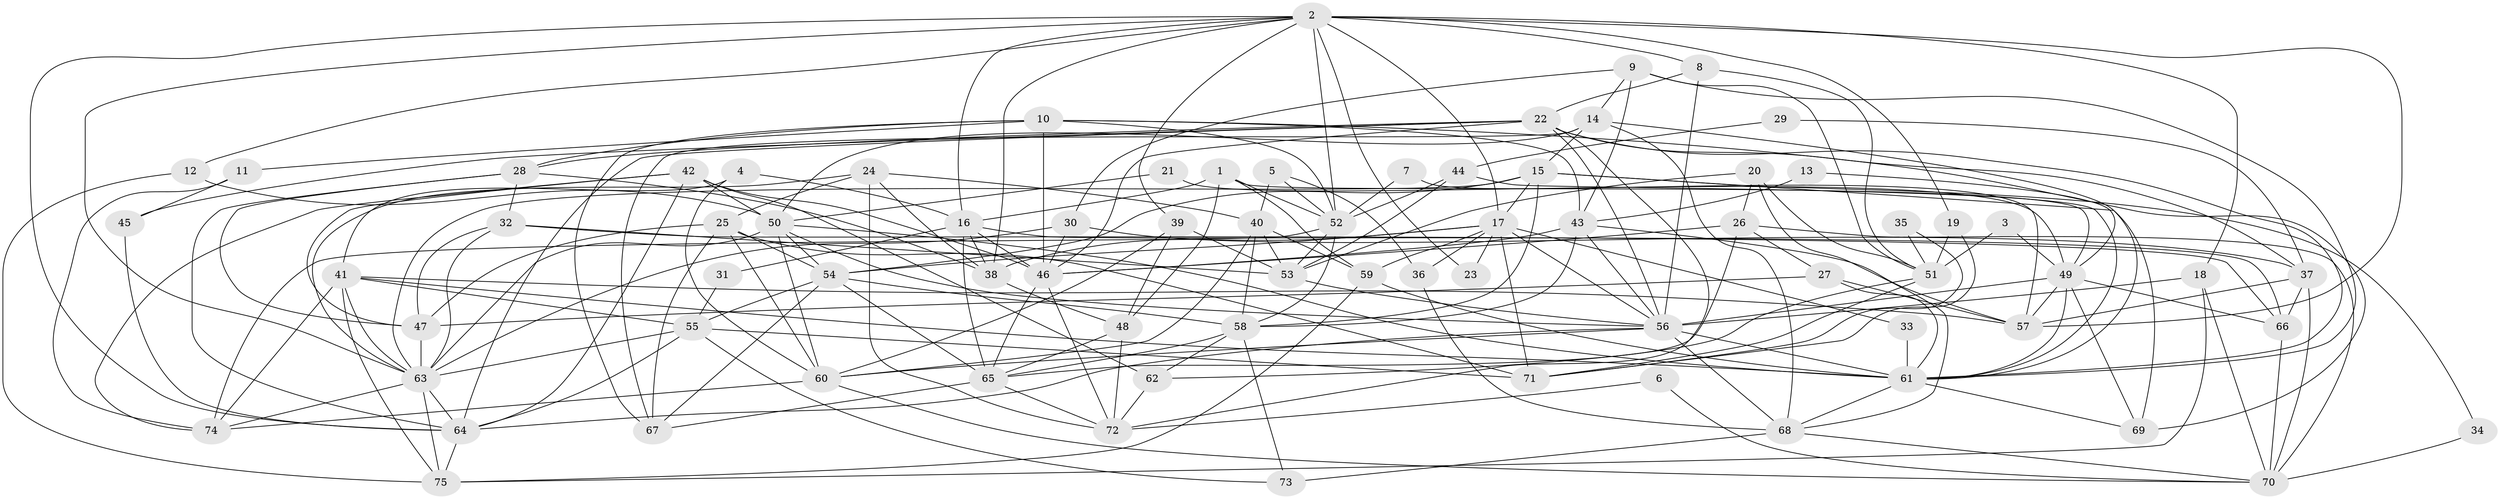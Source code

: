 // original degree distribution, {3: 0.2684563758389262, 6: 0.11409395973154363, 5: 0.2080536912751678, 9: 0.006711409395973154, 4: 0.21476510067114093, 2: 0.15436241610738255, 7: 0.026845637583892617, 8: 0.006711409395973154}
// Generated by graph-tools (version 1.1) at 2025/26/03/09/25 03:26:21]
// undirected, 75 vertices, 213 edges
graph export_dot {
graph [start="1"]
  node [color=gray90,style=filled];
  1;
  2;
  3;
  4;
  5;
  6;
  7;
  8;
  9;
  10;
  11;
  12;
  13;
  14;
  15;
  16;
  17;
  18;
  19;
  20;
  21;
  22;
  23;
  24;
  25;
  26;
  27;
  28;
  29;
  30;
  31;
  32;
  33;
  34;
  35;
  36;
  37;
  38;
  39;
  40;
  41;
  42;
  43;
  44;
  45;
  46;
  47;
  48;
  49;
  50;
  51;
  52;
  53;
  54;
  55;
  56;
  57;
  58;
  59;
  60;
  61;
  62;
  63;
  64;
  65;
  66;
  67;
  68;
  69;
  70;
  71;
  72;
  73;
  74;
  75;
  1 -- 16 [weight=1.0];
  1 -- 48 [weight=1.0];
  1 -- 49 [weight=1.0];
  1 -- 52 [weight=1.0];
  1 -- 59 [weight=1.0];
  2 -- 8 [weight=1.0];
  2 -- 12 [weight=1.0];
  2 -- 16 [weight=1.0];
  2 -- 17 [weight=1.0];
  2 -- 18 [weight=1.0];
  2 -- 19 [weight=1.0];
  2 -- 23 [weight=1.0];
  2 -- 38 [weight=1.0];
  2 -- 39 [weight=1.0];
  2 -- 52 [weight=1.0];
  2 -- 57 [weight=1.0];
  2 -- 63 [weight=1.0];
  2 -- 64 [weight=1.0];
  3 -- 49 [weight=1.0];
  3 -- 51 [weight=1.0];
  4 -- 16 [weight=1.0];
  4 -- 41 [weight=1.0];
  4 -- 60 [weight=1.0];
  5 -- 36 [weight=1.0];
  5 -- 40 [weight=1.0];
  5 -- 52 [weight=1.0];
  6 -- 70 [weight=1.0];
  6 -- 72 [weight=1.0];
  7 -- 52 [weight=1.0];
  7 -- 57 [weight=1.0];
  8 -- 22 [weight=1.0];
  8 -- 51 [weight=1.0];
  8 -- 56 [weight=1.0];
  9 -- 14 [weight=1.0];
  9 -- 30 [weight=1.0];
  9 -- 43 [weight=1.0];
  9 -- 51 [weight=1.0];
  9 -- 61 [weight=1.0];
  10 -- 11 [weight=1.0];
  10 -- 28 [weight=1.0];
  10 -- 43 [weight=1.0];
  10 -- 46 [weight=1.0];
  10 -- 52 [weight=1.0];
  10 -- 67 [weight=1.0];
  10 -- 69 [weight=1.0];
  11 -- 45 [weight=1.0];
  11 -- 74 [weight=1.0];
  12 -- 50 [weight=1.0];
  12 -- 75 [weight=1.0];
  13 -- 43 [weight=1.0];
  13 -- 49 [weight=1.0];
  14 -- 15 [weight=1.0];
  14 -- 50 [weight=1.0];
  14 -- 61 [weight=1.0];
  14 -- 67 [weight=1.0];
  14 -- 68 [weight=1.0];
  15 -- 17 [weight=1.0];
  15 -- 34 [weight=1.0];
  15 -- 54 [weight=1.0];
  15 -- 58 [weight=1.0];
  15 -- 63 [weight=1.0];
  15 -- 69 [weight=1.0];
  16 -- 31 [weight=1.0];
  16 -- 38 [weight=1.0];
  16 -- 46 [weight=1.0];
  16 -- 65 [weight=1.0];
  16 -- 66 [weight=1.0];
  17 -- 23 [weight=1.0];
  17 -- 33 [weight=1.0];
  17 -- 36 [weight=1.0];
  17 -- 38 [weight=1.0];
  17 -- 54 [weight=1.0];
  17 -- 56 [weight=1.0];
  17 -- 59 [weight=1.0];
  17 -- 71 [weight=1.0];
  18 -- 56 [weight=1.0];
  18 -- 70 [weight=1.0];
  18 -- 75 [weight=1.0];
  19 -- 51 [weight=1.0];
  19 -- 71 [weight=1.0];
  20 -- 26 [weight=1.0];
  20 -- 51 [weight=1.0];
  20 -- 53 [weight=1.0];
  20 -- 68 [weight=1.0];
  21 -- 49 [weight=1.0];
  21 -- 50 [weight=1.0];
  22 -- 28 [weight=1.0];
  22 -- 37 [weight=1.0];
  22 -- 45 [weight=1.0];
  22 -- 46 [weight=1.0];
  22 -- 56 [weight=1.0];
  22 -- 61 [weight=1.0];
  22 -- 64 [weight=1.0];
  22 -- 72 [weight=1.0];
  24 -- 25 [weight=1.0];
  24 -- 38 [weight=1.0];
  24 -- 40 [weight=1.0];
  24 -- 63 [weight=1.0];
  24 -- 72 [weight=1.0];
  25 -- 47 [weight=1.0];
  25 -- 54 [weight=2.0];
  25 -- 60 [weight=1.0];
  25 -- 67 [weight=1.0];
  25 -- 71 [weight=1.0];
  26 -- 27 [weight=1.0];
  26 -- 46 [weight=1.0];
  26 -- 65 [weight=1.0];
  26 -- 70 [weight=1.0];
  27 -- 47 [weight=1.0];
  27 -- 57 [weight=1.0];
  27 -- 61 [weight=1.0];
  28 -- 32 [weight=1.0];
  28 -- 38 [weight=1.0];
  28 -- 47 [weight=1.0];
  28 -- 64 [weight=1.0];
  29 -- 37 [weight=1.0];
  29 -- 44 [weight=1.0];
  30 -- 37 [weight=1.0];
  30 -- 46 [weight=1.0];
  30 -- 63 [weight=1.0];
  31 -- 55 [weight=1.0];
  32 -- 47 [weight=1.0];
  32 -- 53 [weight=1.0];
  32 -- 63 [weight=1.0];
  32 -- 66 [weight=1.0];
  33 -- 61 [weight=2.0];
  34 -- 70 [weight=1.0];
  35 -- 51 [weight=1.0];
  35 -- 71 [weight=1.0];
  36 -- 68 [weight=1.0];
  37 -- 57 [weight=1.0];
  37 -- 66 [weight=1.0];
  37 -- 70 [weight=1.0];
  38 -- 48 [weight=1.0];
  39 -- 48 [weight=1.0];
  39 -- 53 [weight=1.0];
  39 -- 60 [weight=1.0];
  40 -- 53 [weight=1.0];
  40 -- 58 [weight=1.0];
  40 -- 59 [weight=1.0];
  40 -- 60 [weight=1.0];
  41 -- 55 [weight=2.0];
  41 -- 57 [weight=1.0];
  41 -- 61 [weight=1.0];
  41 -- 63 [weight=1.0];
  41 -- 74 [weight=1.0];
  41 -- 75 [weight=1.0];
  42 -- 46 [weight=1.0];
  42 -- 47 [weight=1.0];
  42 -- 50 [weight=1.0];
  42 -- 62 [weight=2.0];
  42 -- 64 [weight=1.0];
  42 -- 74 [weight=1.0];
  43 -- 46 [weight=1.0];
  43 -- 56 [weight=1.0];
  43 -- 57 [weight=1.0];
  43 -- 58 [weight=1.0];
  44 -- 52 [weight=1.0];
  44 -- 53 [weight=1.0];
  44 -- 61 [weight=1.0];
  45 -- 64 [weight=1.0];
  46 -- 65 [weight=1.0];
  46 -- 72 [weight=1.0];
  47 -- 63 [weight=1.0];
  48 -- 65 [weight=1.0];
  48 -- 72 [weight=1.0];
  49 -- 56 [weight=1.0];
  49 -- 57 [weight=1.0];
  49 -- 61 [weight=1.0];
  49 -- 66 [weight=1.0];
  49 -- 69 [weight=1.0];
  50 -- 54 [weight=1.0];
  50 -- 56 [weight=1.0];
  50 -- 60 [weight=1.0];
  50 -- 61 [weight=1.0];
  50 -- 63 [weight=1.0];
  51 -- 62 [weight=1.0];
  51 -- 71 [weight=1.0];
  52 -- 53 [weight=1.0];
  52 -- 58 [weight=1.0];
  52 -- 74 [weight=1.0];
  53 -- 56 [weight=1.0];
  54 -- 55 [weight=1.0];
  54 -- 58 [weight=1.0];
  54 -- 65 [weight=1.0];
  54 -- 67 [weight=1.0];
  55 -- 63 [weight=1.0];
  55 -- 64 [weight=1.0];
  55 -- 71 [weight=1.0];
  55 -- 73 [weight=1.0];
  56 -- 60 [weight=1.0];
  56 -- 61 [weight=2.0];
  56 -- 64 [weight=1.0];
  56 -- 68 [weight=1.0];
  58 -- 62 [weight=1.0];
  58 -- 65 [weight=1.0];
  58 -- 73 [weight=2.0];
  59 -- 61 [weight=1.0];
  59 -- 75 [weight=1.0];
  60 -- 70 [weight=1.0];
  60 -- 74 [weight=1.0];
  61 -- 68 [weight=1.0];
  61 -- 69 [weight=1.0];
  62 -- 72 [weight=1.0];
  63 -- 64 [weight=1.0];
  63 -- 74 [weight=1.0];
  63 -- 75 [weight=1.0];
  64 -- 75 [weight=1.0];
  65 -- 67 [weight=1.0];
  65 -- 72 [weight=1.0];
  66 -- 70 [weight=1.0];
  68 -- 70 [weight=1.0];
  68 -- 73 [weight=1.0];
}
